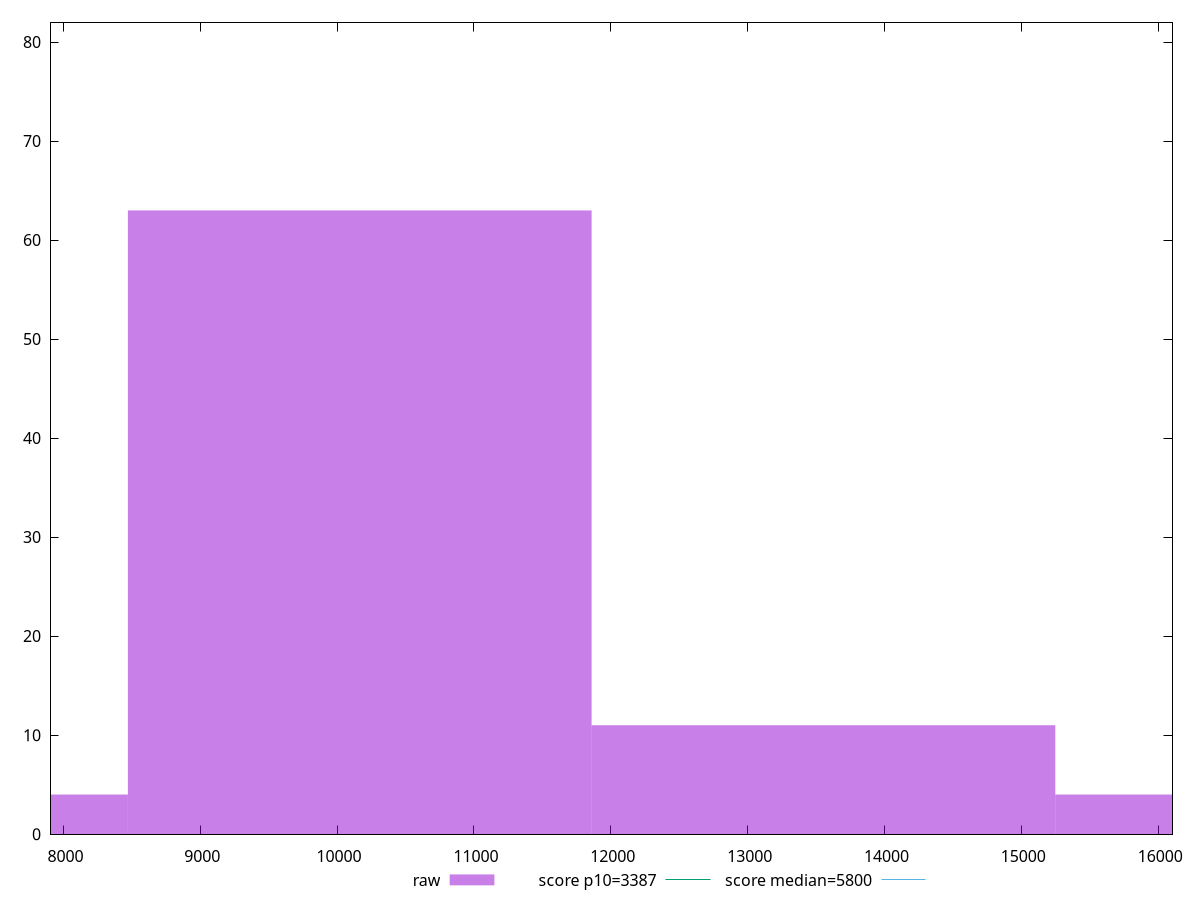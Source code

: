 reset

$raw <<EOF
16942.462790020312 4
10165.477674012187 63
13553.970232016249 11
6776.985116008124 4
EOF

set key outside below
set boxwidth 3388.492558004062
set xrange [7902.239684271766:16104.487168073963]
set yrange [0:82]
set trange [0:82]
set style fill transparent solid 0.5 noborder

set parametric
set terminal svg size 640, 490 enhanced background rgb 'white'
set output "reports/report_00028_2021-02-24T12-49-42.674Z/speed-index/samples/astro/raw/histogram.svg"

plot $raw title "raw" with boxes, \
     3387,t title "score p10=3387", \
     5800,t title "score median=5800"

reset
